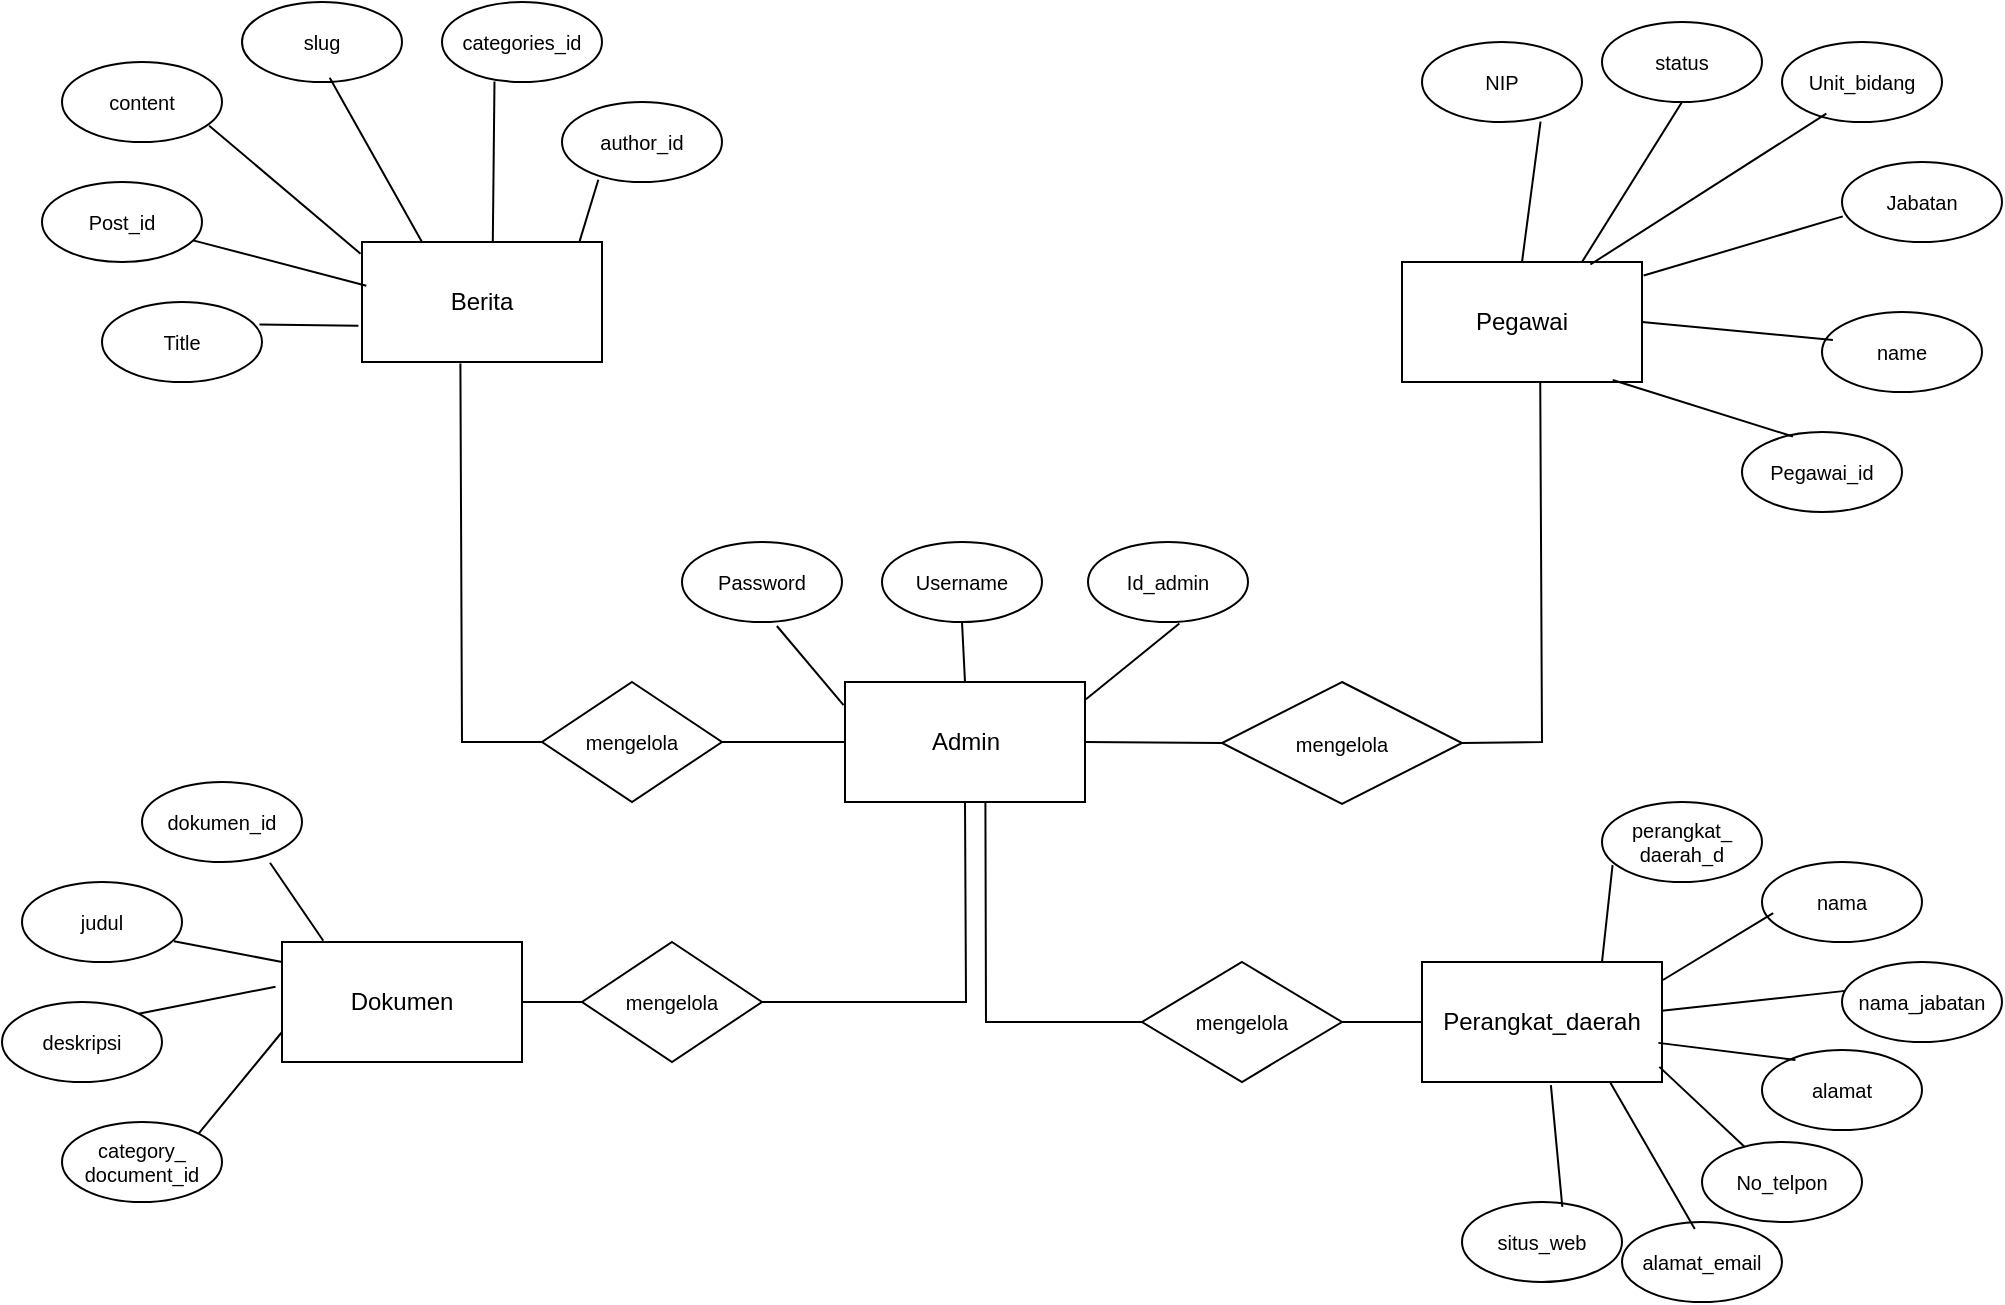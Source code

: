 <mxfile version="24.8.4">
  <diagram name="Page-1" id="929967ad-93f9-6ef4-fab6-5d389245f69c">
    <mxGraphModel dx="1760" dy="900" grid="1" gridSize="10" guides="1" tooltips="1" connect="1" arrows="1" fold="1" page="1" pageScale="1.5" pageWidth="1169" pageHeight="826" background="none" math="0" shadow="0">
      <root>
        <mxCell id="0" style=";html=1;" />
        <mxCell id="1" style=";html=1;" parent="0" />
        <mxCell id="qDhtsbZyAljU5v_HCK9k-1" value="Admin" style="rounded=0;whiteSpace=wrap;html=1;" vertex="1" parent="1">
          <mxGeometry x="891.5" y="470" width="120" height="60" as="geometry" />
        </mxCell>
        <mxCell id="qDhtsbZyAljU5v_HCK9k-2" value="Password" style="ellipse;whiteSpace=wrap;html=1;fontSize=10;" vertex="1" parent="1">
          <mxGeometry x="810" y="400" width="80" height="40" as="geometry" />
        </mxCell>
        <mxCell id="qDhtsbZyAljU5v_HCK9k-3" value="Username" style="ellipse;whiteSpace=wrap;html=1;fontSize=10;" vertex="1" parent="1">
          <mxGeometry x="910" y="400" width="80" height="40" as="geometry" />
        </mxCell>
        <mxCell id="qDhtsbZyAljU5v_HCK9k-4" value="Id_admin" style="ellipse;whiteSpace=wrap;html=1;fontSize=10;" vertex="1" parent="1">
          <mxGeometry x="1013" y="400" width="80" height="40" as="geometry" />
        </mxCell>
        <mxCell id="qDhtsbZyAljU5v_HCK9k-5" value="" style="endArrow=none;html=1;rounded=0;entryX=0.593;entryY=1.05;entryDx=0;entryDy=0;entryPerimeter=0;exitX=-0.006;exitY=0.193;exitDx=0;exitDy=0;exitPerimeter=0;" edge="1" parent="1" source="qDhtsbZyAljU5v_HCK9k-1" target="qDhtsbZyAljU5v_HCK9k-2">
          <mxGeometry width="50" height="50" relative="1" as="geometry">
            <mxPoint x="931.5" y="490" as="sourcePoint" />
            <mxPoint x="981.5" y="440" as="targetPoint" />
          </mxGeometry>
        </mxCell>
        <mxCell id="qDhtsbZyAljU5v_HCK9k-6" value="" style="endArrow=none;html=1;rounded=0;entryX=0.571;entryY=1.019;entryDx=0;entryDy=0;entryPerimeter=0;exitX=1.004;exitY=0.144;exitDx=0;exitDy=0;exitPerimeter=0;" edge="1" parent="1" source="qDhtsbZyAljU5v_HCK9k-1" target="qDhtsbZyAljU5v_HCK9k-4">
          <mxGeometry width="50" height="50" relative="1" as="geometry">
            <mxPoint x="900.5" y="492" as="sourcePoint" />
            <mxPoint x="867.5" y="452" as="targetPoint" />
            <Array as="points" />
          </mxGeometry>
        </mxCell>
        <mxCell id="qDhtsbZyAljU5v_HCK9k-7" value="" style="endArrow=none;html=1;rounded=0;entryX=0.5;entryY=1;entryDx=0;entryDy=0;exitX=0.5;exitY=0;exitDx=0;exitDy=0;" edge="1" parent="1" source="qDhtsbZyAljU5v_HCK9k-1" target="qDhtsbZyAljU5v_HCK9k-3">
          <mxGeometry width="50" height="50" relative="1" as="geometry">
            <mxPoint x="1021.5" y="489" as="sourcePoint" />
            <mxPoint x="1068.5" y="451" as="targetPoint" />
            <Array as="points" />
          </mxGeometry>
        </mxCell>
        <mxCell id="qDhtsbZyAljU5v_HCK9k-8" value="Berita" style="rounded=0;whiteSpace=wrap;html=1;" vertex="1" parent="1">
          <mxGeometry x="650" y="250" width="120" height="60" as="geometry" />
        </mxCell>
        <mxCell id="qDhtsbZyAljU5v_HCK9k-9" value="Pegawai" style="rounded=0;whiteSpace=wrap;html=1;" vertex="1" parent="1">
          <mxGeometry x="1170" y="260" width="120" height="60" as="geometry" />
        </mxCell>
        <mxCell id="qDhtsbZyAljU5v_HCK9k-10" value="Perangkat_daerah" style="rounded=0;whiteSpace=wrap;html=1;" vertex="1" parent="1">
          <mxGeometry x="1180" y="610" width="120" height="60" as="geometry" />
        </mxCell>
        <mxCell id="qDhtsbZyAljU5v_HCK9k-13" value="Post_id" style="ellipse;whiteSpace=wrap;html=1;fontSize=10;" vertex="1" parent="1">
          <mxGeometry x="490" y="220" width="80" height="40" as="geometry" />
        </mxCell>
        <mxCell id="qDhtsbZyAljU5v_HCK9k-14" value="content" style="ellipse;whiteSpace=wrap;html=1;fontSize=10;" vertex="1" parent="1">
          <mxGeometry x="500" y="160" width="80" height="40" as="geometry" />
        </mxCell>
        <mxCell id="qDhtsbZyAljU5v_HCK9k-15" value="slug" style="ellipse;whiteSpace=wrap;html=1;fontSize=10;" vertex="1" parent="1">
          <mxGeometry x="590" y="130" width="80" height="40" as="geometry" />
        </mxCell>
        <mxCell id="qDhtsbZyAljU5v_HCK9k-16" value="categories_id" style="ellipse;whiteSpace=wrap;html=1;fontSize=10;" vertex="1" parent="1">
          <mxGeometry x="690" y="130" width="80" height="40" as="geometry" />
        </mxCell>
        <mxCell id="qDhtsbZyAljU5v_HCK9k-18" value="author_id" style="ellipse;whiteSpace=wrap;html=1;fontSize=10;" vertex="1" parent="1">
          <mxGeometry x="750" y="180" width="80" height="40" as="geometry" />
        </mxCell>
        <mxCell id="qDhtsbZyAljU5v_HCK9k-19" value="Title" style="ellipse;whiteSpace=wrap;html=1;fontSize=10;" vertex="1" parent="1">
          <mxGeometry x="520" y="280" width="80" height="40" as="geometry" />
        </mxCell>
        <mxCell id="qDhtsbZyAljU5v_HCK9k-20" value="" style="endArrow=none;html=1;rounded=0;entryX=0.227;entryY=0.971;entryDx=0;entryDy=0;entryPerimeter=0;exitX=0.905;exitY=0.005;exitDx=0;exitDy=0;exitPerimeter=0;" edge="1" parent="1" source="qDhtsbZyAljU5v_HCK9k-8" target="qDhtsbZyAljU5v_HCK9k-18">
          <mxGeometry width="50" height="50" relative="1" as="geometry">
            <mxPoint x="710" y="280" as="sourcePoint" />
            <mxPoint x="760" y="230" as="targetPoint" />
          </mxGeometry>
        </mxCell>
        <mxCell id="qDhtsbZyAljU5v_HCK9k-21" value="" style="endArrow=none;html=1;rounded=0;entryX=0.328;entryY=0.995;entryDx=0;entryDy=0;entryPerimeter=0;exitX=0.545;exitY=0.009;exitDx=0;exitDy=0;exitPerimeter=0;" edge="1" parent="1" source="qDhtsbZyAljU5v_HCK9k-8" target="qDhtsbZyAljU5v_HCK9k-16">
          <mxGeometry width="50" height="50" relative="1" as="geometry">
            <mxPoint x="700" y="250" as="sourcePoint" />
            <mxPoint x="719" y="219" as="targetPoint" />
          </mxGeometry>
        </mxCell>
        <mxCell id="qDhtsbZyAljU5v_HCK9k-22" value="" style="endArrow=none;html=1;rounded=0;entryX=0.548;entryY=0.948;entryDx=0;entryDy=0;entryPerimeter=0;exitX=0.25;exitY=0;exitDx=0;exitDy=0;" edge="1" parent="1" source="qDhtsbZyAljU5v_HCK9k-8" target="qDhtsbZyAljU5v_HCK9k-15">
          <mxGeometry width="50" height="50" relative="1" as="geometry">
            <mxPoint x="654" y="250" as="sourcePoint" />
            <mxPoint x="670" y="170" as="targetPoint" />
          </mxGeometry>
        </mxCell>
        <mxCell id="qDhtsbZyAljU5v_HCK9k-23" value="" style="endArrow=none;html=1;rounded=0;entryX=0.92;entryY=0.796;entryDx=0;entryDy=0;entryPerimeter=0;exitX=-0.006;exitY=0.098;exitDx=0;exitDy=0;exitPerimeter=0;" edge="1" parent="1" source="qDhtsbZyAljU5v_HCK9k-8" target="qDhtsbZyAljU5v_HCK9k-14">
          <mxGeometry width="50" height="50" relative="1" as="geometry">
            <mxPoint x="626" y="272" as="sourcePoint" />
            <mxPoint x="590" y="190" as="targetPoint" />
          </mxGeometry>
        </mxCell>
        <mxCell id="qDhtsbZyAljU5v_HCK9k-24" value="" style="endArrow=none;html=1;rounded=0;exitX=0.018;exitY=0.364;exitDx=0;exitDy=0;exitPerimeter=0;" edge="1" parent="1" source="qDhtsbZyAljU5v_HCK9k-8" target="qDhtsbZyAljU5v_HCK9k-13">
          <mxGeometry width="50" height="50" relative="1" as="geometry">
            <mxPoint x="635" y="280" as="sourcePoint" />
            <mxPoint x="570" y="216" as="targetPoint" />
          </mxGeometry>
        </mxCell>
        <mxCell id="qDhtsbZyAljU5v_HCK9k-25" value="" style="endArrow=none;html=1;rounded=0;exitX=-0.015;exitY=0.698;exitDx=0;exitDy=0;exitPerimeter=0;entryX=0.984;entryY=0.282;entryDx=0;entryDy=0;entryPerimeter=0;" edge="1" parent="1" source="qDhtsbZyAljU5v_HCK9k-8" target="qDhtsbZyAljU5v_HCK9k-19">
          <mxGeometry width="50" height="50" relative="1" as="geometry">
            <mxPoint x="652" y="282" as="sourcePoint" />
            <mxPoint x="575" y="260" as="targetPoint" />
          </mxGeometry>
        </mxCell>
        <mxCell id="qDhtsbZyAljU5v_HCK9k-26" value="status" style="ellipse;whiteSpace=wrap;html=1;fontSize=10;" vertex="1" parent="1">
          <mxGeometry x="1270" y="140" width="80" height="40" as="geometry" />
        </mxCell>
        <mxCell id="qDhtsbZyAljU5v_HCK9k-27" value="Unit_bidang" style="ellipse;whiteSpace=wrap;html=1;fontSize=10;" vertex="1" parent="1">
          <mxGeometry x="1360" y="150" width="80" height="40" as="geometry" />
        </mxCell>
        <mxCell id="qDhtsbZyAljU5v_HCK9k-28" value="NIP" style="ellipse;whiteSpace=wrap;html=1;fontSize=10;" vertex="1" parent="1">
          <mxGeometry x="1180" y="150" width="80" height="40" as="geometry" />
        </mxCell>
        <mxCell id="qDhtsbZyAljU5v_HCK9k-29" value="Jabatan" style="ellipse;whiteSpace=wrap;html=1;fontSize=10;" vertex="1" parent="1">
          <mxGeometry x="1390" y="210" width="80" height="40" as="geometry" />
        </mxCell>
        <mxCell id="qDhtsbZyAljU5v_HCK9k-30" value="name" style="ellipse;whiteSpace=wrap;html=1;fontSize=10;" vertex="1" parent="1">
          <mxGeometry x="1380" y="285" width="80" height="40" as="geometry" />
        </mxCell>
        <mxCell id="qDhtsbZyAljU5v_HCK9k-31" value="Pegawai_id" style="ellipse;whiteSpace=wrap;html=1;fontSize=10;" vertex="1" parent="1">
          <mxGeometry x="1340" y="345" width="80" height="40" as="geometry" />
        </mxCell>
        <mxCell id="qDhtsbZyAljU5v_HCK9k-32" value="" style="endArrow=none;html=1;rounded=0;entryX=0.318;entryY=0.056;entryDx=0;entryDy=0;entryPerimeter=0;exitX=0.878;exitY=0.983;exitDx=0;exitDy=0;exitPerimeter=0;" edge="1" parent="1" source="qDhtsbZyAljU5v_HCK9k-9" target="qDhtsbZyAljU5v_HCK9k-31">
          <mxGeometry width="50" height="50" relative="1" as="geometry">
            <mxPoint x="1400" y="310" as="sourcePoint" />
            <mxPoint x="1450" y="260" as="targetPoint" />
          </mxGeometry>
        </mxCell>
        <mxCell id="qDhtsbZyAljU5v_HCK9k-33" value="" style="endArrow=none;html=1;rounded=0;entryX=0.068;entryY=0.349;entryDx=0;entryDy=0;entryPerimeter=0;exitX=1;exitY=0.5;exitDx=0;exitDy=0;" edge="1" parent="1" source="qDhtsbZyAljU5v_HCK9k-9" target="qDhtsbZyAljU5v_HCK9k-30">
          <mxGeometry width="50" height="50" relative="1" as="geometry">
            <mxPoint x="1320" y="270" as="sourcePoint" />
            <mxPoint x="1380" y="318" as="targetPoint" />
          </mxGeometry>
        </mxCell>
        <mxCell id="qDhtsbZyAljU5v_HCK9k-34" value="" style="endArrow=none;html=1;rounded=0;entryX=0.005;entryY=0.68;entryDx=0;entryDy=0;entryPerimeter=0;exitX=1.007;exitY=0.113;exitDx=0;exitDy=0;exitPerimeter=0;" edge="1" parent="1" source="qDhtsbZyAljU5v_HCK9k-9" target="qDhtsbZyAljU5v_HCK9k-29">
          <mxGeometry width="50" height="50" relative="1" as="geometry">
            <mxPoint x="1330" y="241" as="sourcePoint" />
            <mxPoint x="1395" y="270" as="targetPoint" />
          </mxGeometry>
        </mxCell>
        <mxCell id="qDhtsbZyAljU5v_HCK9k-35" value="" style="endArrow=none;html=1;rounded=0;entryX=0.277;entryY=0.896;entryDx=0;entryDy=0;entryPerimeter=0;exitX=0.785;exitY=0.021;exitDx=0;exitDy=0;exitPerimeter=0;" edge="1" parent="1" source="qDhtsbZyAljU5v_HCK9k-9" target="qDhtsbZyAljU5v_HCK9k-27">
          <mxGeometry width="50" height="50" relative="1" as="geometry">
            <mxPoint x="1291" y="240" as="sourcePoint" />
            <mxPoint x="1360" y="230" as="targetPoint" />
          </mxGeometry>
        </mxCell>
        <mxCell id="qDhtsbZyAljU5v_HCK9k-36" value="" style="endArrow=none;html=1;rounded=0;entryX=0.5;entryY=1;entryDx=0;entryDy=0;exitX=0.75;exitY=0;exitDx=0;exitDy=0;" edge="1" parent="1" source="qDhtsbZyAljU5v_HCK9k-9" target="qDhtsbZyAljU5v_HCK9k-26">
          <mxGeometry width="50" height="50" relative="1" as="geometry">
            <mxPoint x="1304" y="251" as="sourcePoint" />
            <mxPoint x="1392" y="196" as="targetPoint" />
          </mxGeometry>
        </mxCell>
        <mxCell id="qDhtsbZyAljU5v_HCK9k-37" value="" style="endArrow=none;html=1;rounded=0;entryX=0.741;entryY=0.996;entryDx=0;entryDy=0;exitX=0.5;exitY=0;exitDx=0;exitDy=0;entryPerimeter=0;" edge="1" parent="1" source="qDhtsbZyAljU5v_HCK9k-9" target="qDhtsbZyAljU5v_HCK9k-28">
          <mxGeometry width="50" height="50" relative="1" as="geometry">
            <mxPoint x="1300" y="250" as="sourcePoint" />
            <mxPoint x="1320" y="190" as="targetPoint" />
          </mxGeometry>
        </mxCell>
        <mxCell id="qDhtsbZyAljU5v_HCK9k-52" value="Dokumen" style="rounded=0;whiteSpace=wrap;html=1;" vertex="1" parent="1">
          <mxGeometry x="610" y="600" width="120" height="60" as="geometry" />
        </mxCell>
        <mxCell id="qDhtsbZyAljU5v_HCK9k-54" value="&lt;div&gt;category_&lt;/div&gt;&lt;div&gt;document_id&lt;br&gt;&lt;/div&gt;" style="ellipse;whiteSpace=wrap;html=1;fontSize=10;" vertex="1" parent="1">
          <mxGeometry x="500" y="690" width="80" height="40" as="geometry" />
        </mxCell>
        <mxCell id="qDhtsbZyAljU5v_HCK9k-55" value="deskripsi" style="ellipse;whiteSpace=wrap;html=1;fontSize=10;" vertex="1" parent="1">
          <mxGeometry x="470" y="630" width="80" height="40" as="geometry" />
        </mxCell>
        <mxCell id="qDhtsbZyAljU5v_HCK9k-56" value="judul" style="ellipse;whiteSpace=wrap;html=1;fontSize=10;" vertex="1" parent="1">
          <mxGeometry x="480" y="570" width="80" height="40" as="geometry" />
        </mxCell>
        <mxCell id="qDhtsbZyAljU5v_HCK9k-57" value="dokumen_id" style="ellipse;whiteSpace=wrap;html=1;fontSize=10;" vertex="1" parent="1">
          <mxGeometry x="540" y="520" width="80" height="40" as="geometry" />
        </mxCell>
        <mxCell id="qDhtsbZyAljU5v_HCK9k-59" value="" style="endArrow=none;html=1;rounded=0;entryX=0.8;entryY=1.01;entryDx=0;entryDy=0;entryPerimeter=0;exitX=0.172;exitY=-0.01;exitDx=0;exitDy=0;exitPerimeter=0;" edge="1" parent="1" source="qDhtsbZyAljU5v_HCK9k-52" target="qDhtsbZyAljU5v_HCK9k-57">
          <mxGeometry width="50" height="50" relative="1" as="geometry">
            <mxPoint x="670" y="630" as="sourcePoint" />
            <mxPoint x="720" y="580" as="targetPoint" />
          </mxGeometry>
        </mxCell>
        <mxCell id="qDhtsbZyAljU5v_HCK9k-60" value="" style="endArrow=none;html=1;rounded=0;entryX=0.95;entryY=0.74;entryDx=0;entryDy=0;entryPerimeter=0;exitX=0;exitY=0.167;exitDx=0;exitDy=0;exitPerimeter=0;" edge="1" parent="1" source="qDhtsbZyAljU5v_HCK9k-52" target="qDhtsbZyAljU5v_HCK9k-56">
          <mxGeometry width="50" height="50" relative="1" as="geometry">
            <mxPoint x="660" y="600" as="sourcePoint" />
            <mxPoint x="679" y="569" as="targetPoint" />
          </mxGeometry>
        </mxCell>
        <mxCell id="qDhtsbZyAljU5v_HCK9k-61" value="" style="endArrow=none;html=1;rounded=0;entryX=1;entryY=0;entryDx=0;entryDy=0;exitX=-0.027;exitY=0.373;exitDx=0;exitDy=0;exitPerimeter=0;" edge="1" parent="1" source="qDhtsbZyAljU5v_HCK9k-52" target="qDhtsbZyAljU5v_HCK9k-55">
          <mxGeometry width="50" height="50" relative="1" as="geometry">
            <mxPoint x="614" y="600" as="sourcePoint" />
            <mxPoint x="630" y="520" as="targetPoint" />
          </mxGeometry>
        </mxCell>
        <mxCell id="qDhtsbZyAljU5v_HCK9k-62" value="" style="endArrow=none;html=1;rounded=0;entryX=1;entryY=0;entryDx=0;entryDy=0;exitX=0;exitY=0.75;exitDx=0;exitDy=0;" edge="1" parent="1" source="qDhtsbZyAljU5v_HCK9k-52" target="qDhtsbZyAljU5v_HCK9k-54">
          <mxGeometry width="50" height="50" relative="1" as="geometry">
            <mxPoint x="586" y="622" as="sourcePoint" />
            <mxPoint x="550" y="540" as="targetPoint" />
          </mxGeometry>
        </mxCell>
        <mxCell id="qDhtsbZyAljU5v_HCK9k-67" value="&lt;div&gt;perangkat_&lt;/div&gt;&lt;div&gt;daerah_d&lt;/div&gt;" style="ellipse;whiteSpace=wrap;html=1;fontSize=10;" vertex="1" parent="1">
          <mxGeometry x="1270" y="530" width="80" height="40" as="geometry" />
        </mxCell>
        <mxCell id="qDhtsbZyAljU5v_HCK9k-69" value="nama" style="ellipse;whiteSpace=wrap;html=1;fontSize=10;" vertex="1" parent="1">
          <mxGeometry x="1350" y="560" width="80" height="40" as="geometry" />
        </mxCell>
        <mxCell id="qDhtsbZyAljU5v_HCK9k-70" value="nama_jabatan" style="ellipse;whiteSpace=wrap;html=1;fontSize=10;" vertex="1" parent="1">
          <mxGeometry x="1390" y="610" width="80" height="40" as="geometry" />
        </mxCell>
        <mxCell id="qDhtsbZyAljU5v_HCK9k-71" value="alamat" style="ellipse;whiteSpace=wrap;html=1;fontSize=10;" vertex="1" parent="1">
          <mxGeometry x="1350" y="654" width="80" height="40" as="geometry" />
        </mxCell>
        <mxCell id="qDhtsbZyAljU5v_HCK9k-72" value="No_telpon" style="ellipse;whiteSpace=wrap;html=1;fontSize=10;" vertex="1" parent="1">
          <mxGeometry x="1320" y="700" width="80" height="40" as="geometry" />
        </mxCell>
        <mxCell id="qDhtsbZyAljU5v_HCK9k-73" value="alamat_email" style="ellipse;whiteSpace=wrap;html=1;fontSize=10;" vertex="1" parent="1">
          <mxGeometry x="1280" y="740" width="80" height="40" as="geometry" />
        </mxCell>
        <mxCell id="qDhtsbZyAljU5v_HCK9k-74" value="situs_web" style="ellipse;whiteSpace=wrap;html=1;fontSize=10;" vertex="1" parent="1">
          <mxGeometry x="1200" y="730" width="80" height="40" as="geometry" />
        </mxCell>
        <mxCell id="qDhtsbZyAljU5v_HCK9k-75" value="" style="endArrow=none;html=1;rounded=0;entryX=0.066;entryY=0.789;entryDx=0;entryDy=0;entryPerimeter=0;exitX=0.75;exitY=0;exitDx=0;exitDy=0;" edge="1" parent="1" source="qDhtsbZyAljU5v_HCK9k-10" target="qDhtsbZyAljU5v_HCK9k-67">
          <mxGeometry width="50" height="50" relative="1" as="geometry">
            <mxPoint x="1140" y="660" as="sourcePoint" />
            <mxPoint x="1190" y="610" as="targetPoint" />
          </mxGeometry>
        </mxCell>
        <mxCell id="qDhtsbZyAljU5v_HCK9k-76" value="" style="endArrow=none;html=1;rounded=0;entryX=0.07;entryY=0.639;entryDx=0;entryDy=0;entryPerimeter=0;exitX=1.004;exitY=0.15;exitDx=0;exitDy=0;exitPerimeter=0;" edge="1" parent="1" source="qDhtsbZyAljU5v_HCK9k-10" target="qDhtsbZyAljU5v_HCK9k-69">
          <mxGeometry width="50" height="50" relative="1" as="geometry">
            <mxPoint x="1280" y="620" as="sourcePoint" />
            <mxPoint x="1325" y="582" as="targetPoint" />
          </mxGeometry>
        </mxCell>
        <mxCell id="qDhtsbZyAljU5v_HCK9k-77" value="" style="endArrow=none;html=1;rounded=0;entryX=0.02;entryY=0.361;entryDx=0;entryDy=0;entryPerimeter=0;exitX=0.999;exitY=0.407;exitDx=0;exitDy=0;exitPerimeter=0;" edge="1" parent="1" source="qDhtsbZyAljU5v_HCK9k-10" target="qDhtsbZyAljU5v_HCK9k-70">
          <mxGeometry width="50" height="50" relative="1" as="geometry">
            <mxPoint x="1310" y="629" as="sourcePoint" />
            <mxPoint x="1396" y="606" as="targetPoint" />
          </mxGeometry>
        </mxCell>
        <mxCell id="qDhtsbZyAljU5v_HCK9k-78" value="" style="endArrow=none;html=1;rounded=0;entryX=0.209;entryY=0.125;entryDx=0;entryDy=0;entryPerimeter=0;exitX=0.985;exitY=0.674;exitDx=0;exitDy=0;exitPerimeter=0;" edge="1" parent="1" source="qDhtsbZyAljU5v_HCK9k-10" target="qDhtsbZyAljU5v_HCK9k-71">
          <mxGeometry width="50" height="50" relative="1" as="geometry">
            <mxPoint x="1310" y="644" as="sourcePoint" />
            <mxPoint x="1412" y="644" as="targetPoint" />
          </mxGeometry>
        </mxCell>
        <mxCell id="qDhtsbZyAljU5v_HCK9k-79" value="" style="endArrow=none;html=1;rounded=0;exitX=0.989;exitY=0.874;exitDx=0;exitDy=0;exitPerimeter=0;" edge="1" parent="1" source="qDhtsbZyAljU5v_HCK9k-10" target="qDhtsbZyAljU5v_HCK9k-72">
          <mxGeometry width="50" height="50" relative="1" as="geometry">
            <mxPoint x="1308" y="660" as="sourcePoint" />
            <mxPoint x="1397" y="685" as="targetPoint" />
          </mxGeometry>
        </mxCell>
        <mxCell id="qDhtsbZyAljU5v_HCK9k-80" value="" style="endArrow=none;html=1;rounded=0;exitX=0.785;exitY=1.007;exitDx=0;exitDy=0;exitPerimeter=0;entryX=0.455;entryY=0.089;entryDx=0;entryDy=0;entryPerimeter=0;" edge="1" parent="1" source="qDhtsbZyAljU5v_HCK9k-10" target="qDhtsbZyAljU5v_HCK9k-73">
          <mxGeometry width="50" height="50" relative="1" as="geometry">
            <mxPoint x="1309" y="672" as="sourcePoint" />
            <mxPoint x="1363" y="732" as="targetPoint" />
          </mxGeometry>
        </mxCell>
        <mxCell id="qDhtsbZyAljU5v_HCK9k-81" value="" style="endArrow=none;html=1;rounded=0;exitX=0.537;exitY=1.026;exitDx=0;exitDy=0;exitPerimeter=0;entryX=0.627;entryY=0.061;entryDx=0;entryDy=0;entryPerimeter=0;" edge="1" parent="1" source="qDhtsbZyAljU5v_HCK9k-10" target="qDhtsbZyAljU5v_HCK9k-74">
          <mxGeometry width="50" height="50" relative="1" as="geometry">
            <mxPoint x="1284" y="680" as="sourcePoint" />
            <mxPoint x="1326" y="774" as="targetPoint" />
          </mxGeometry>
        </mxCell>
        <mxCell id="qDhtsbZyAljU5v_HCK9k-83" value="" style="endArrow=none;html=1;rounded=0;entryX=0.41;entryY=1.012;entryDx=0;entryDy=0;entryPerimeter=0;exitX=0;exitY=0.5;exitDx=0;exitDy=0;" edge="1" parent="1" source="qDhtsbZyAljU5v_HCK9k-1" target="qDhtsbZyAljU5v_HCK9k-8">
          <mxGeometry width="50" height="50" relative="1" as="geometry">
            <mxPoint x="930" y="500" as="sourcePoint" />
            <mxPoint x="980" y="450" as="targetPoint" />
            <Array as="points">
              <mxPoint x="700" y="500" />
            </Array>
          </mxGeometry>
        </mxCell>
        <mxCell id="qDhtsbZyAljU5v_HCK9k-85" value="mengelola" style="rhombus;whiteSpace=wrap;html=1;fontSize=10;" vertex="1" parent="1">
          <mxGeometry x="740" y="470" width="90" height="60" as="geometry" />
        </mxCell>
        <mxCell id="qDhtsbZyAljU5v_HCK9k-86" value="" style="endArrow=none;html=1;rounded=0;entryX=0.5;entryY=1;entryDx=0;entryDy=0;exitX=1;exitY=0.5;exitDx=0;exitDy=0;" edge="1" parent="1" source="qDhtsbZyAljU5v_HCK9k-87" target="qDhtsbZyAljU5v_HCK9k-1">
          <mxGeometry width="50" height="50" relative="1" as="geometry">
            <mxPoint x="830" y="550" as="sourcePoint" />
            <mxPoint x="880" y="500" as="targetPoint" />
            <Array as="points">
              <mxPoint x="952" y="630" />
            </Array>
          </mxGeometry>
        </mxCell>
        <mxCell id="qDhtsbZyAljU5v_HCK9k-89" value="" style="endArrow=none;html=1;rounded=0;entryX=0;entryY=0.5;entryDx=0;entryDy=0;exitX=1;exitY=0.5;exitDx=0;exitDy=0;" edge="1" parent="1" source="qDhtsbZyAljU5v_HCK9k-52" target="qDhtsbZyAljU5v_HCK9k-87">
          <mxGeometry width="50" height="50" relative="1" as="geometry">
            <mxPoint x="620" y="630" as="sourcePoint" />
            <mxPoint x="952" y="530" as="targetPoint" />
            <Array as="points" />
          </mxGeometry>
        </mxCell>
        <mxCell id="qDhtsbZyAljU5v_HCK9k-87" value="mengelola" style="rhombus;whiteSpace=wrap;html=1;fontSize=10;" vertex="1" parent="1">
          <mxGeometry x="760" y="600" width="90" height="60" as="geometry" />
        </mxCell>
        <mxCell id="qDhtsbZyAljU5v_HCK9k-90" value="" style="endArrow=none;html=1;rounded=0;entryX=0;entryY=0.5;entryDx=0;entryDy=0;exitX=0.585;exitY=0.995;exitDx=0;exitDy=0;exitPerimeter=0;" edge="1" parent="1" source="qDhtsbZyAljU5v_HCK9k-1" target="qDhtsbZyAljU5v_HCK9k-10">
          <mxGeometry width="50" height="50" relative="1" as="geometry">
            <mxPoint x="1040" y="570" as="sourcePoint" />
            <mxPoint x="1090" y="520" as="targetPoint" />
            <Array as="points">
              <mxPoint x="962" y="640" />
            </Array>
          </mxGeometry>
        </mxCell>
        <mxCell id="qDhtsbZyAljU5v_HCK9k-91" value="mengelola" style="rhombus;whiteSpace=wrap;html=1;fontSize=10;" vertex="1" parent="1">
          <mxGeometry x="1040" y="610" width="100" height="60" as="geometry" />
        </mxCell>
        <mxCell id="qDhtsbZyAljU5v_HCK9k-93" value="" style="endArrow=none;html=1;rounded=0;exitX=1;exitY=0.5;exitDx=0;exitDy=0;entryX=0.576;entryY=1.009;entryDx=0;entryDy=0;entryPerimeter=0;" edge="1" parent="1" source="qDhtsbZyAljU5v_HCK9k-94" target="qDhtsbZyAljU5v_HCK9k-9">
          <mxGeometry width="50" height="50" relative="1" as="geometry">
            <mxPoint x="1150" y="330" as="sourcePoint" />
            <mxPoint x="1200" y="280" as="targetPoint" />
            <Array as="points">
              <mxPoint x="1240" y="500" />
            </Array>
          </mxGeometry>
        </mxCell>
        <mxCell id="qDhtsbZyAljU5v_HCK9k-95" value="" style="endArrow=none;html=1;rounded=0;exitX=1;exitY=0.5;exitDx=0;exitDy=0;entryX=0;entryY=0.5;entryDx=0;entryDy=0;" edge="1" parent="1" source="qDhtsbZyAljU5v_HCK9k-1" target="qDhtsbZyAljU5v_HCK9k-94">
          <mxGeometry width="50" height="50" relative="1" as="geometry">
            <mxPoint x="1012" y="500" as="sourcePoint" />
            <mxPoint x="1339" y="301" as="targetPoint" />
            <Array as="points" />
          </mxGeometry>
        </mxCell>
        <mxCell id="qDhtsbZyAljU5v_HCK9k-94" value="mengelola" style="rhombus;whiteSpace=wrap;html=1;fontSize=10;" vertex="1" parent="1">
          <mxGeometry x="1080" y="470" width="120" height="61" as="geometry" />
        </mxCell>
      </root>
    </mxGraphModel>
  </diagram>
</mxfile>
